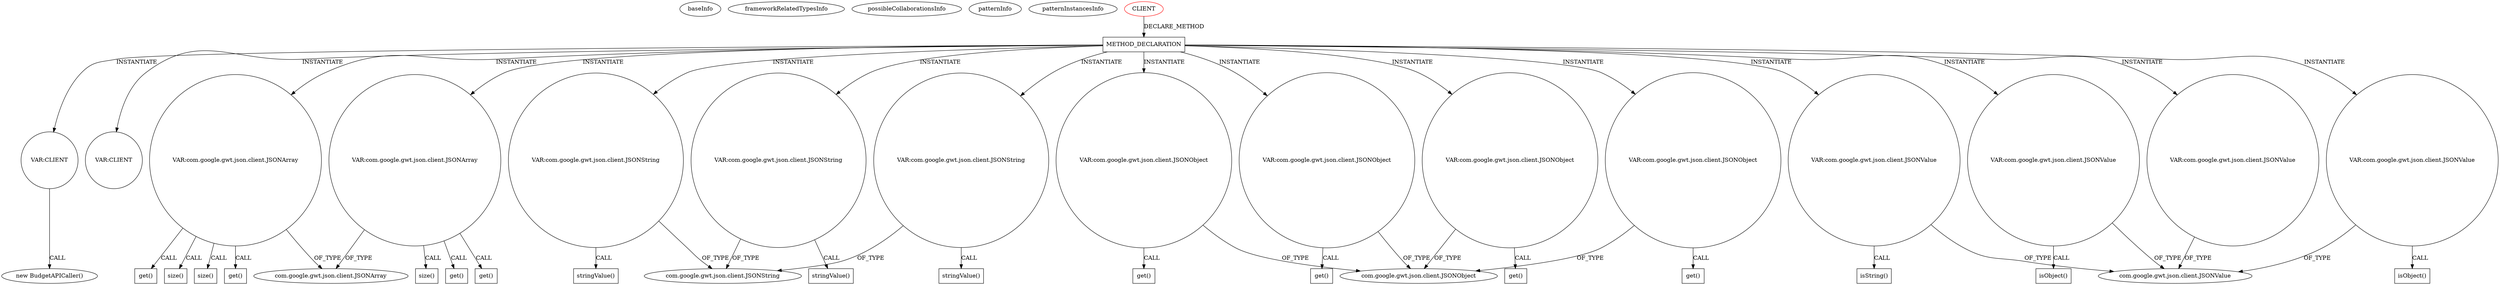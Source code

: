 digraph {
baseInfo[graphId=1271,category="pattern",isAnonymous=false,possibleRelation=false]
frameworkRelatedTypesInfo[]
possibleCollaborationsInfo[]
patternInfo[frequency=2.0,patternRootClient=0]
patternInstancesInfo[0="daonb-obudget~/daonb-obudget/obudget-master/src/client/src/org/obudget/client/Application.java~Application~1154",1="daonb-obudget~/daonb-obudget/obudget-master/src/client/src/org/obudget/client/BudgetSuggestionOracle.java~BudgetSuggestionOracle~1160"]
339[label="new BudgetAPICaller()",vertexType="CONSTRUCTOR_CALL",isFrameworkType=false]
340[label="VAR:CLIENT",vertexType="VARIABLE_EXPRESION",isFrameworkType=false,shape=circle]
196[label="METHOD_DECLARATION",vertexType="CLIENT_METHOD_DECLARATION",isFrameworkType=false,shape=box]
0[label="CLIENT",vertexType="ROOT_CLIENT_CLASS_DECLARATION",isFrameworkType=false,color=red]
432[label="VAR:CLIENT",vertexType="VARIABLE_EXPRESION",isFrameworkType=false,shape=circle]
308[label="VAR:com.google.gwt.json.client.JSONArray",vertexType="VARIABLE_EXPRESION",isFrameworkType=false,shape=circle]
200[label="VAR:com.google.gwt.json.client.JSONArray",vertexType="VARIABLE_EXPRESION",isFrameworkType=false,shape=circle]
201[label="size()",vertexType="INSIDE_CALL",isFrameworkType=false,shape=box]
399[label="size()",vertexType="INSIDE_CALL",isFrameworkType=false,shape=box]
309[label="size()",vertexType="INSIDE_CALL",isFrameworkType=false,shape=box]
122[label="com.google.gwt.json.client.JSONArray",vertexType="FRAMEWORK_CLASS_TYPE",isFrameworkType=false]
349[label="get()",vertexType="INSIDE_CALL",isFrameworkType=false,shape=box]
374[label="get()",vertexType="INSIDE_CALL",isFrameworkType=false,shape=box]
338[label="get()",vertexType="INSIDE_CALL",isFrameworkType=false,shape=box]
427[label="get()",vertexType="INSIDE_CALL",isFrameworkType=false,shape=box]
208[label="VAR:com.google.gwt.json.client.JSONString",vertexType="VARIABLE_EXPRESION",isFrameworkType=false,shape=circle]
209[label="stringValue()",vertexType="INSIDE_CALL",isFrameworkType=false,shape=box]
210[label="com.google.gwt.json.client.JSONString",vertexType="FRAMEWORK_CLASS_TYPE",isFrameworkType=false]
217[label="VAR:com.google.gwt.json.client.JSONString",vertexType="VARIABLE_EXPRESION",isFrameworkType=false,shape=circle]
218[label="stringValue()",vertexType="INSIDE_CALL",isFrameworkType=false,shape=box]
311[label="VAR:com.google.gwt.json.client.JSONString",vertexType="VARIABLE_EXPRESION",isFrameworkType=false,shape=circle]
312[label="stringValue()",vertexType="INSIDE_CALL",isFrameworkType=false,shape=box]
420[label="VAR:com.google.gwt.json.client.JSONObject",vertexType="VARIABLE_EXPRESION",isFrameworkType=false,shape=circle]
421[label="get()",vertexType="INSIDE_CALL",isFrameworkType=false,shape=box]
131[label="com.google.gwt.json.client.JSONObject",vertexType="FRAMEWORK_CLASS_TYPE",isFrameworkType=false]
367[label="VAR:com.google.gwt.json.client.JSONObject",vertexType="VARIABLE_EXPRESION",isFrameworkType=false,shape=circle]
368[label="get()",vertexType="INSIDE_CALL",isFrameworkType=false,shape=box]
331[label="VAR:com.google.gwt.json.client.JSONObject",vertexType="VARIABLE_EXPRESION",isFrameworkType=false,shape=circle]
332[label="get()",vertexType="INSIDE_CALL",isFrameworkType=false,shape=box]
406[label="VAR:com.google.gwt.json.client.JSONObject",vertexType="VARIABLE_EXPRESION",isFrameworkType=false,shape=circle]
407[label="get()",vertexType="INSIDE_CALL",isFrameworkType=false,shape=box]
220[label="VAR:com.google.gwt.json.client.JSONValue",vertexType="VARIABLE_EXPRESION",isFrameworkType=false,shape=circle]
128[label="com.google.gwt.json.client.JSONValue",vertexType="FRAMEWORK_CLASS_TYPE",isFrameworkType=false]
384[label="VAR:com.google.gwt.json.client.JSONValue",vertexType="VARIABLE_EXPRESION",isFrameworkType=false,shape=circle]
385[label="isObject()",vertexType="INSIDE_CALL",isFrameworkType=false,shape=box]
334[label="VAR:com.google.gwt.json.client.JSONValue",vertexType="VARIABLE_EXPRESION",isFrameworkType=false,shape=circle]
335[label="isObject()",vertexType="INSIDE_CALL",isFrameworkType=false,shape=box]
221[label="isString()",vertexType="INSIDE_CALL",isFrameworkType=false,shape=box]
350[label="VAR:com.google.gwt.json.client.JSONValue",vertexType="VARIABLE_EXPRESION",isFrameworkType=false,shape=circle]
196->350[label="INSTANTIATE"]
406->131[label="OF_TYPE"]
308->338[label="CALL"]
311->312[label="CALL"]
200->374[label="CALL"]
196->220[label="INSTANTIATE"]
406->407[label="CALL"]
196->217[label="INSTANTIATE"]
331->332[label="CALL"]
196->208[label="INSTANTIATE"]
196->308[label="INSTANTIATE"]
196->406[label="INSTANTIATE"]
200->201[label="CALL"]
367->368[label="CALL"]
200->122[label="OF_TYPE"]
217->218[label="CALL"]
217->210[label="OF_TYPE"]
196->331[label="INSTANTIATE"]
196->432[label="INSTANTIATE"]
196->340[label="INSTANTIATE"]
311->210[label="OF_TYPE"]
196->334[label="INSTANTIATE"]
196->384[label="INSTANTIATE"]
334->335[label="CALL"]
196->311[label="INSTANTIATE"]
200->349[label="CALL"]
208->210[label="OF_TYPE"]
334->128[label="OF_TYPE"]
0->196[label="DECLARE_METHOD"]
196->420[label="INSTANTIATE"]
420->131[label="OF_TYPE"]
308->427[label="CALL"]
384->385[label="CALL"]
420->421[label="CALL"]
220->221[label="CALL"]
308->122[label="OF_TYPE"]
384->128[label="OF_TYPE"]
208->209[label="CALL"]
220->128[label="OF_TYPE"]
308->309[label="CALL"]
331->131[label="OF_TYPE"]
350->128[label="OF_TYPE"]
308->399[label="CALL"]
367->131[label="OF_TYPE"]
340->339[label="CALL"]
196->200[label="INSTANTIATE"]
196->367[label="INSTANTIATE"]
}
